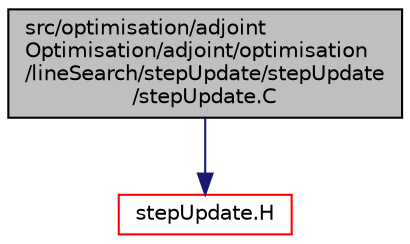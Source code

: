 digraph "src/optimisation/adjointOptimisation/adjoint/optimisation/lineSearch/stepUpdate/stepUpdate/stepUpdate.C"
{
  bgcolor="transparent";
  edge [fontname="Helvetica",fontsize="10",labelfontname="Helvetica",labelfontsize="10"];
  node [fontname="Helvetica",fontsize="10",shape=record];
  Node1 [label="src/optimisation/adjoint\lOptimisation/adjoint/optimisation\l/lineSearch/stepUpdate/stepUpdate\l/stepUpdate.C",height=0.2,width=0.4,color="black", fillcolor="grey75", style="filled" fontcolor="black"];
  Node1 -> Node2 [color="midnightblue",fontsize="10",style="solid",fontname="Helvetica"];
  Node2 [label="stepUpdate.H",height=0.2,width=0.4,color="red",URL="$stepUpdate_8H.html"];
}
